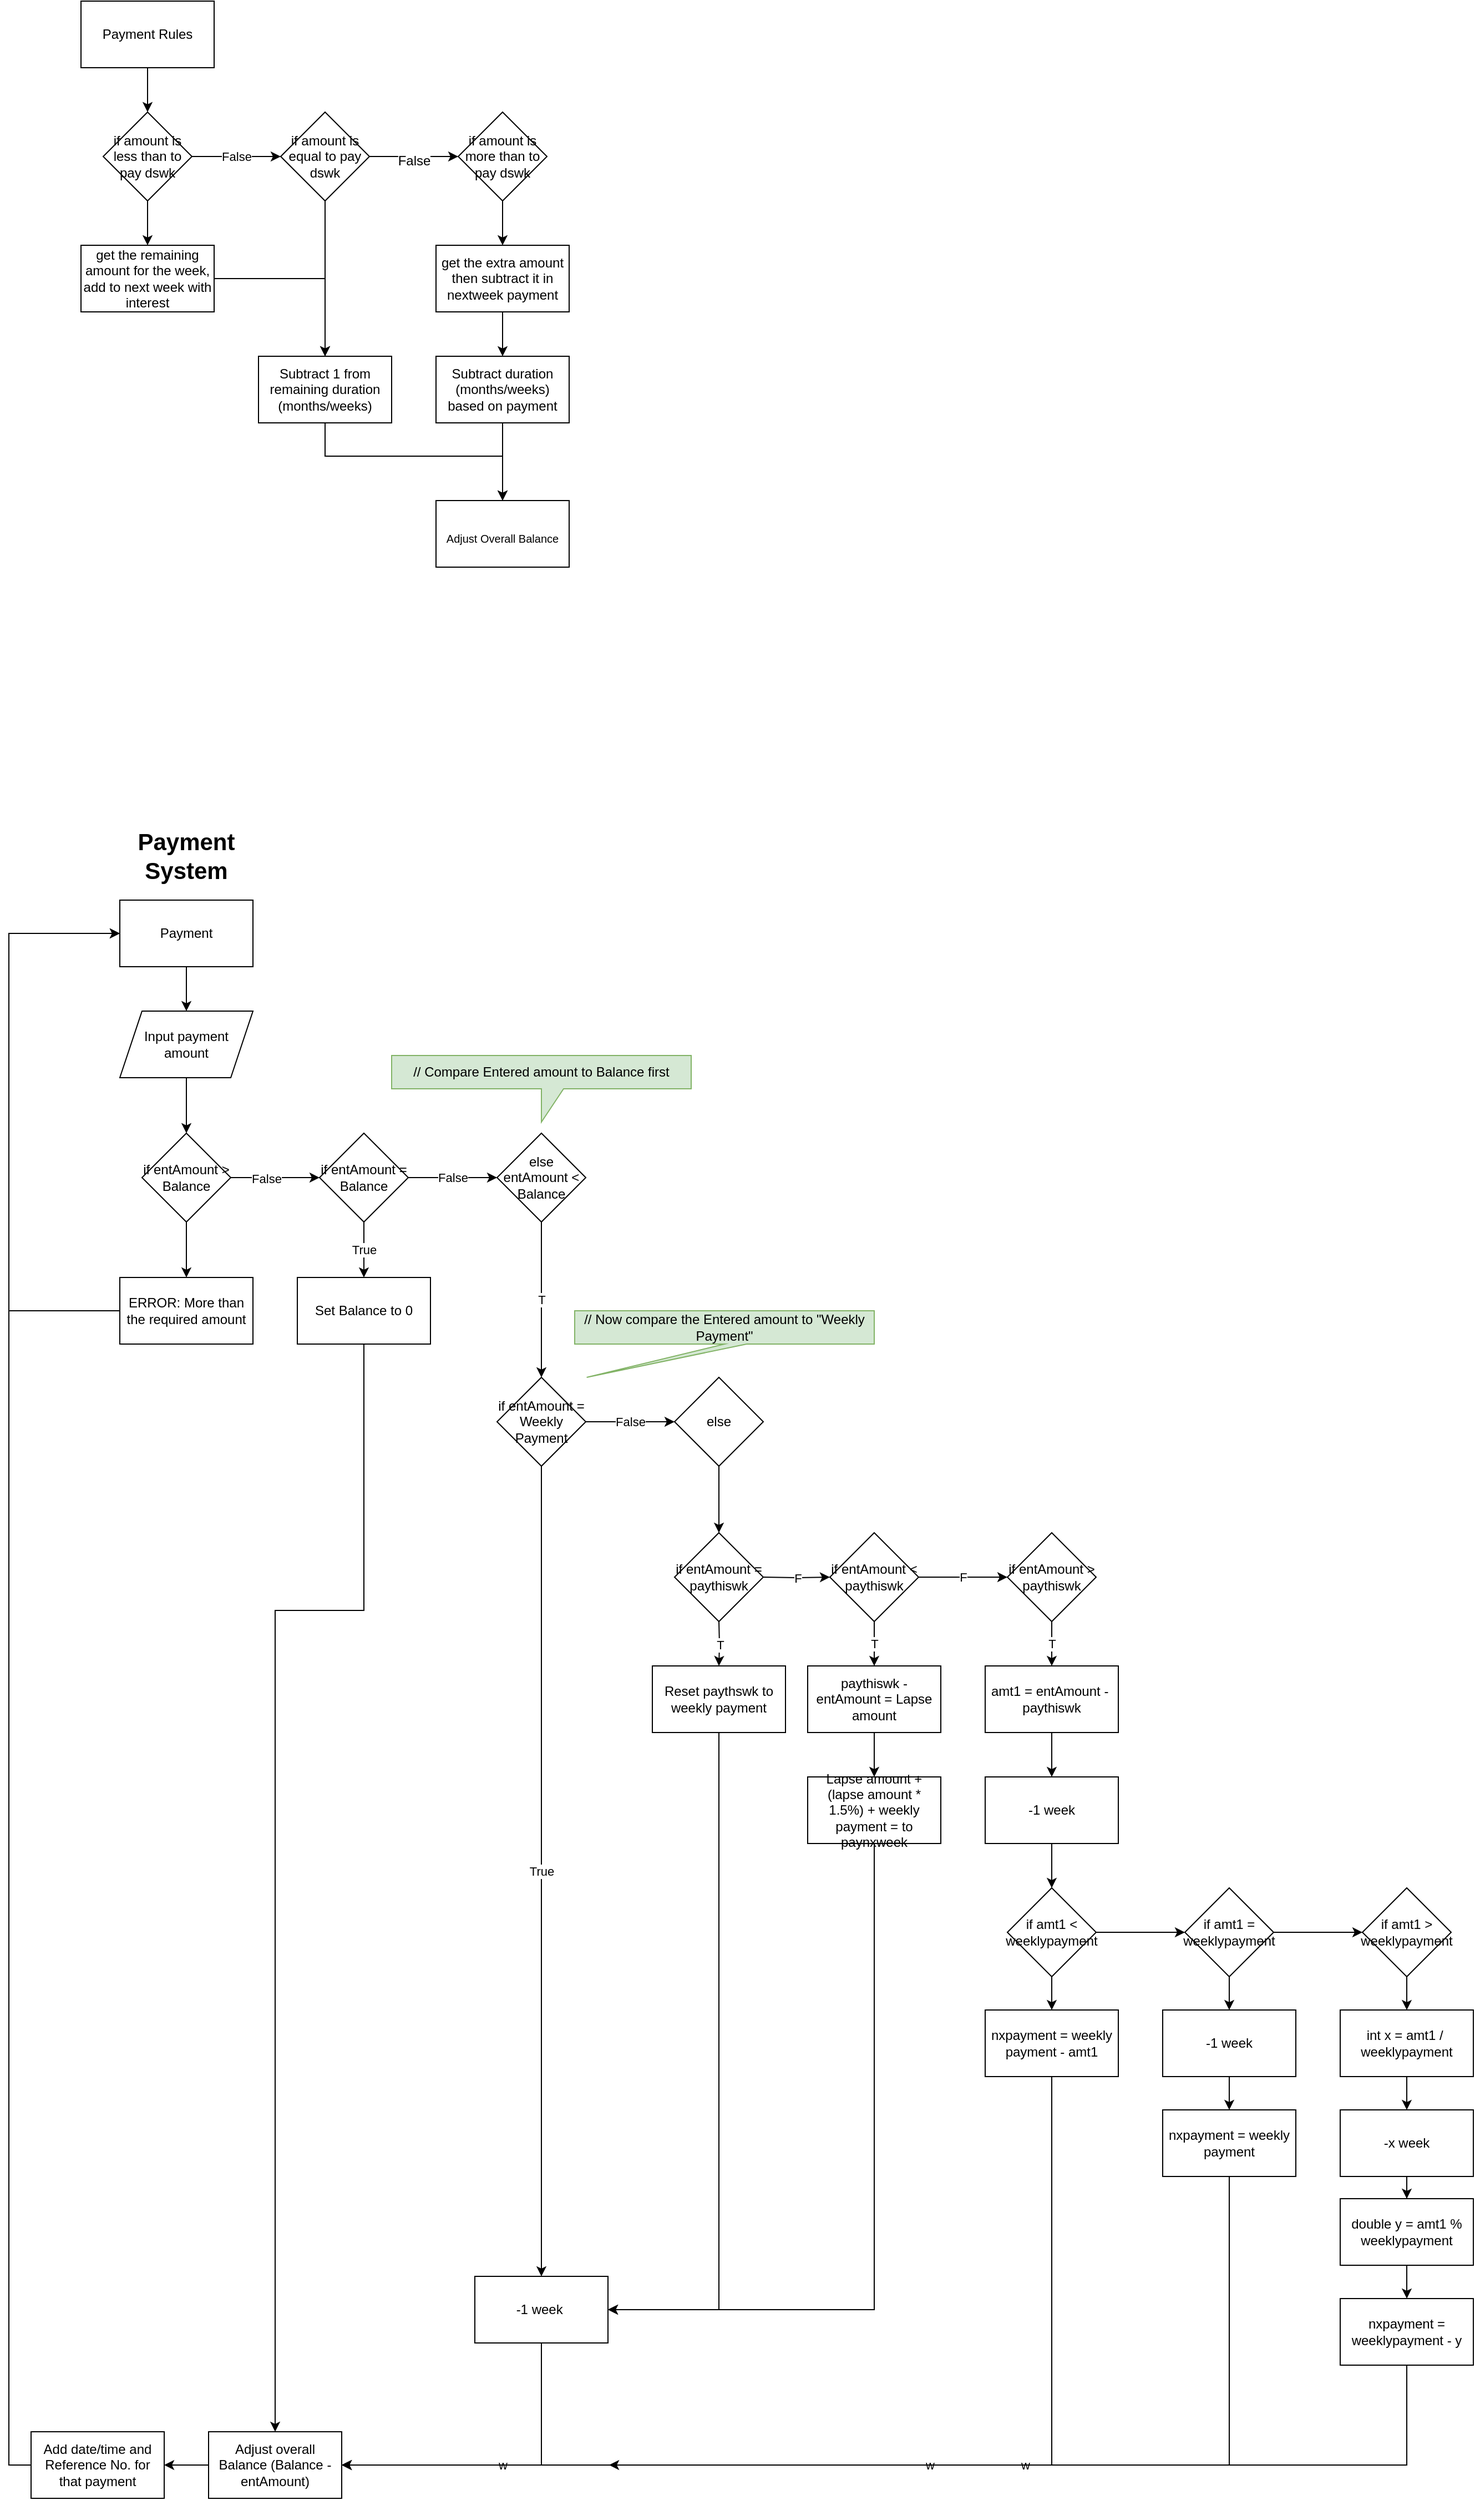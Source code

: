 <mxfile version="20.8.15" type="device"><diagram name="Page-1" id="gPxF57U4PnyCDtfmr0pF"><mxGraphModel dx="835" dy="1849" grid="1" gridSize="10" guides="1" tooltips="1" connect="1" arrows="1" fold="1" page="1" pageScale="1" pageWidth="850" pageHeight="1100" math="0" shadow="0"><root><mxCell id="0"/><mxCell id="1" parent="0"/><mxCell id="Q7fJjGRttM-Z4aEqbEcF-5" value="" style="edgeStyle=orthogonalEdgeStyle;rounded=0;orthogonalLoop=1;jettySize=auto;html=1;" parent="1" source="Q7fJjGRttM-Z4aEqbEcF-3" target="Q7fJjGRttM-Z4aEqbEcF-4" edge="1"><mxGeometry relative="1" as="geometry"/></mxCell><mxCell id="Q7fJjGRttM-Z4aEqbEcF-3" value="Input payment amount" style="shape=parallelogram;perimeter=parallelogramPerimeter;whiteSpace=wrap;html=1;fixedSize=1;" parent="1" vertex="1"><mxGeometry x="360" y="210" width="120" height="60" as="geometry"/></mxCell><mxCell id="Q7fJjGRttM-Z4aEqbEcF-15" value="" style="edgeStyle=orthogonalEdgeStyle;rounded=0;orthogonalLoop=1;jettySize=auto;html=1;" parent="1" source="Q7fJjGRttM-Z4aEqbEcF-4" target="Q7fJjGRttM-Z4aEqbEcF-14" edge="1"><mxGeometry relative="1" as="geometry"/></mxCell><mxCell id="Q7fJjGRttM-Z4aEqbEcF-26" value="False" style="edgeLabel;html=1;align=center;verticalAlign=middle;resizable=0;points=[];" parent="Q7fJjGRttM-Z4aEqbEcF-15" vertex="1" connectable="0"><mxGeometry x="-0.218" y="-1" relative="1" as="geometry"><mxPoint as="offset"/></mxGeometry></mxCell><mxCell id="Q7fJjGRttM-Z4aEqbEcF-29" style="edgeStyle=orthogonalEdgeStyle;rounded=0;orthogonalLoop=1;jettySize=auto;html=1;entryX=0.5;entryY=0;entryDx=0;entryDy=0;" parent="1" source="Q7fJjGRttM-Z4aEqbEcF-4" target="Q7fJjGRttM-Z4aEqbEcF-8" edge="1"><mxGeometry relative="1" as="geometry"/></mxCell><mxCell id="Q7fJjGRttM-Z4aEqbEcF-4" value="if entAmount &amp;gt; Balance" style="rhombus;whiteSpace=wrap;html=1;" parent="1" vertex="1"><mxGeometry x="380" y="320" width="80" height="80" as="geometry"/></mxCell><mxCell id="Q7fJjGRttM-Z4aEqbEcF-7" value="" style="edgeStyle=orthogonalEdgeStyle;rounded=0;orthogonalLoop=1;jettySize=auto;html=1;" parent="1" source="Q7fJjGRttM-Z4aEqbEcF-6" target="Q7fJjGRttM-Z4aEqbEcF-3" edge="1"><mxGeometry relative="1" as="geometry"/></mxCell><mxCell id="Q7fJjGRttM-Z4aEqbEcF-6" value="Payment" style="rounded=0;whiteSpace=wrap;html=1;" parent="1" vertex="1"><mxGeometry x="360" y="110" width="120" height="60" as="geometry"/></mxCell><mxCell id="Q7fJjGRttM-Z4aEqbEcF-12" style="edgeStyle=orthogonalEdgeStyle;rounded=0;orthogonalLoop=1;jettySize=auto;html=1;entryX=0;entryY=0.5;entryDx=0;entryDy=0;" parent="1" source="Q7fJjGRttM-Z4aEqbEcF-8" target="Q7fJjGRttM-Z4aEqbEcF-6" edge="1"><mxGeometry relative="1" as="geometry"><mxPoint x="260" y="150" as="targetPoint"/><Array as="points"><mxPoint x="260" y="140"/></Array></mxGeometry></mxCell><mxCell id="Q7fJjGRttM-Z4aEqbEcF-8" value="ERROR: More than the required amount" style="whiteSpace=wrap;html=1;" parent="1" vertex="1"><mxGeometry x="360" y="450" width="120" height="60" as="geometry"/></mxCell><mxCell id="Q7fJjGRttM-Z4aEqbEcF-17" value="True" style="edgeStyle=orthogonalEdgeStyle;rounded=0;orthogonalLoop=1;jettySize=auto;html=1;" parent="1" source="Q7fJjGRttM-Z4aEqbEcF-14" target="Q7fJjGRttM-Z4aEqbEcF-16" edge="1"><mxGeometry relative="1" as="geometry"/></mxCell><mxCell id="Q7fJjGRttM-Z4aEqbEcF-24" value="False" style="edgeStyle=orthogonalEdgeStyle;rounded=0;orthogonalLoop=1;jettySize=auto;html=1;" parent="1" source="Q7fJjGRttM-Z4aEqbEcF-14" target="Q7fJjGRttM-Z4aEqbEcF-23" edge="1"><mxGeometry relative="1" as="geometry"><Array as="points"><mxPoint x="660" y="360"/><mxPoint x="660" y="360"/></Array></mxGeometry></mxCell><mxCell id="Q7fJjGRttM-Z4aEqbEcF-14" value="if entAmount = Balance" style="rhombus;whiteSpace=wrap;html=1;" parent="1" vertex="1"><mxGeometry x="540" y="320" width="80" height="80" as="geometry"/></mxCell><mxCell id="aBu25OS-3BhgPS6WH5i3-19" style="edgeStyle=orthogonalEdgeStyle;rounded=0;orthogonalLoop=1;jettySize=auto;html=1;entryX=0.5;entryY=0;entryDx=0;entryDy=0;" edge="1" parent="1" source="Q7fJjGRttM-Z4aEqbEcF-16" target="kWCVyrVVRQOPMcmK6y-U-14"><mxGeometry relative="1" as="geometry"><mxPoint x="500" y="1430" as="targetPoint"/><Array as="points"><mxPoint x="580" y="750"/><mxPoint x="500" y="750"/></Array></mxGeometry></mxCell><mxCell id="Q7fJjGRttM-Z4aEqbEcF-16" value="Set Balance to 0" style="whiteSpace=wrap;html=1;" parent="1" vertex="1"><mxGeometry x="520" y="450" width="120" height="60" as="geometry"/></mxCell><mxCell id="Q7fJjGRttM-Z4aEqbEcF-28" value="T" style="edgeStyle=orthogonalEdgeStyle;rounded=0;orthogonalLoop=1;jettySize=auto;html=1;" parent="1" source="Q7fJjGRttM-Z4aEqbEcF-23" target="Q7fJjGRttM-Z4aEqbEcF-27" edge="1"><mxGeometry relative="1" as="geometry"/></mxCell><mxCell id="Q7fJjGRttM-Z4aEqbEcF-23" value="else entAmount &amp;lt; Balance" style="rhombus;whiteSpace=wrap;html=1;" parent="1" vertex="1"><mxGeometry x="700" y="320" width="80" height="80" as="geometry"/></mxCell><mxCell id="kWCVyrVVRQOPMcmK6y-U-2" value="True" style="edgeStyle=orthogonalEdgeStyle;rounded=0;orthogonalLoop=1;jettySize=auto;html=1;" parent="1" source="Q7fJjGRttM-Z4aEqbEcF-27" target="kWCVyrVVRQOPMcmK6y-U-1" edge="1"><mxGeometry relative="1" as="geometry"/></mxCell><mxCell id="kWCVyrVVRQOPMcmK6y-U-4" value="False" style="edgeStyle=orthogonalEdgeStyle;rounded=0;orthogonalLoop=1;jettySize=auto;html=1;" parent="1" source="Q7fJjGRttM-Z4aEqbEcF-27" target="kWCVyrVVRQOPMcmK6y-U-3" edge="1"><mxGeometry relative="1" as="geometry"/></mxCell><mxCell id="Q7fJjGRttM-Z4aEqbEcF-27" value="if entAmount = Weekly Payment" style="rhombus;whiteSpace=wrap;html=1;" parent="1" vertex="1"><mxGeometry x="700" y="540" width="80" height="80" as="geometry"/></mxCell><mxCell id="Q7fJjGRttM-Z4aEqbEcF-31" value="// Compare Entered amount to Balance first" style="shape=callout;whiteSpace=wrap;html=1;perimeter=calloutPerimeter;fillColor=#d5e8d4;strokeColor=#82b366;" parent="1" vertex="1"><mxGeometry x="605" y="250" width="270" height="60" as="geometry"/></mxCell><mxCell id="Q7fJjGRttM-Z4aEqbEcF-32" value="// Now compare the Entered amount to &quot;Weekly Payment&quot;" style="shape=callout;whiteSpace=wrap;html=1;perimeter=calloutPerimeter;fillColor=#d5e8d4;strokeColor=#82b366;position2=0.04;" parent="1" vertex="1"><mxGeometry x="770" y="480" width="270" height="60" as="geometry"/></mxCell><mxCell id="Q7fJjGRttM-Z4aEqbEcF-35" style="edgeStyle=orthogonalEdgeStyle;rounded=0;orthogonalLoop=1;jettySize=auto;html=1;entryX=0.5;entryY=0;entryDx=0;entryDy=0;" parent="1" source="Q7fJjGRttM-Z4aEqbEcF-33" target="Q7fJjGRttM-Z4aEqbEcF-34" edge="1"><mxGeometry relative="1" as="geometry"/></mxCell><mxCell id="Q7fJjGRttM-Z4aEqbEcF-33" value="Payment Rules" style="rounded=0;whiteSpace=wrap;html=1;" parent="1" vertex="1"><mxGeometry x="325" y="-700" width="120" height="60" as="geometry"/></mxCell><mxCell id="Q7fJjGRttM-Z4aEqbEcF-39" value="False" style="edgeStyle=orthogonalEdgeStyle;rounded=0;orthogonalLoop=1;jettySize=auto;html=1;" parent="1" source="Q7fJjGRttM-Z4aEqbEcF-34" target="Q7fJjGRttM-Z4aEqbEcF-38" edge="1"><mxGeometry relative="1" as="geometry"/></mxCell><mxCell id="Q7fJjGRttM-Z4aEqbEcF-49" style="edgeStyle=orthogonalEdgeStyle;rounded=0;orthogonalLoop=1;jettySize=auto;html=1;entryX=0.5;entryY=0;entryDx=0;entryDy=0;fontSize=21;" parent="1" source="Q7fJjGRttM-Z4aEqbEcF-34" target="Q7fJjGRttM-Z4aEqbEcF-36" edge="1"><mxGeometry relative="1" as="geometry"><Array as="points"><mxPoint x="385" y="-500"/><mxPoint x="385" y="-500"/></Array></mxGeometry></mxCell><mxCell id="Q7fJjGRttM-Z4aEqbEcF-34" value="if amount is less than to pay dswk" style="rhombus;whiteSpace=wrap;html=1;rounded=0;" parent="1" vertex="1"><mxGeometry x="345" y="-600" width="80" height="80" as="geometry"/></mxCell><mxCell id="Q7fJjGRttM-Z4aEqbEcF-58" style="edgeStyle=orthogonalEdgeStyle;rounded=0;orthogonalLoop=1;jettySize=auto;html=1;entryX=0.5;entryY=0;entryDx=0;entryDy=0;fontSize=12;" parent="1" source="Q7fJjGRttM-Z4aEqbEcF-36" target="Q7fJjGRttM-Z4aEqbEcF-46" edge="1"><mxGeometry relative="1" as="geometry"/></mxCell><mxCell id="Q7fJjGRttM-Z4aEqbEcF-36" value="get the remaining amount for the week, add to next week with interest" style="whiteSpace=wrap;html=1;rounded=0;" parent="1" vertex="1"><mxGeometry x="325" y="-480" width="120" height="60" as="geometry"/></mxCell><mxCell id="Q7fJjGRttM-Z4aEqbEcF-44" value="&lt;font style=&quot;font-size: 12px;&quot;&gt;False&lt;/font&gt;" style="edgeStyle=orthogonalEdgeStyle;rounded=0;orthogonalLoop=1;jettySize=auto;html=1;fontSize=21;" parent="1" source="Q7fJjGRttM-Z4aEqbEcF-38" target="Q7fJjGRttM-Z4aEqbEcF-43" edge="1"><mxGeometry relative="1" as="geometry"/></mxCell><mxCell id="Q7fJjGRttM-Z4aEqbEcF-56" style="edgeStyle=orthogonalEdgeStyle;rounded=0;orthogonalLoop=1;jettySize=auto;html=1;entryX=0.5;entryY=0;entryDx=0;entryDy=0;fontSize=12;" parent="1" source="Q7fJjGRttM-Z4aEqbEcF-38" target="Q7fJjGRttM-Z4aEqbEcF-46" edge="1"><mxGeometry relative="1" as="geometry"/></mxCell><mxCell id="Q7fJjGRttM-Z4aEqbEcF-38" value="if amount is equal to pay dswk" style="rhombus;whiteSpace=wrap;html=1;rounded=0;" parent="1" vertex="1"><mxGeometry x="505" y="-600" width="80" height="80" as="geometry"/></mxCell><mxCell id="Q7fJjGRttM-Z4aEqbEcF-61" value="" style="edgeStyle=orthogonalEdgeStyle;rounded=0;orthogonalLoop=1;jettySize=auto;html=1;fontSize=12;" parent="1" source="Q7fJjGRttM-Z4aEqbEcF-40" target="Q7fJjGRttM-Z4aEqbEcF-60" edge="1"><mxGeometry relative="1" as="geometry"/></mxCell><mxCell id="Q7fJjGRttM-Z4aEqbEcF-40" value="get the extra amount then subtract it in nextweek payment" style="whiteSpace=wrap;html=1;rounded=0;" parent="1" vertex="1"><mxGeometry x="645" y="-480" width="120" height="60" as="geometry"/></mxCell><mxCell id="Q7fJjGRttM-Z4aEqbEcF-42" value="Payment System" style="text;html=1;strokeColor=none;fillColor=none;align=center;verticalAlign=middle;whiteSpace=wrap;rounded=0;fontSize=21;fontStyle=1" parent="1" vertex="1"><mxGeometry x="350" y="30" width="140" height="80" as="geometry"/></mxCell><mxCell id="Q7fJjGRttM-Z4aEqbEcF-57" style="edgeStyle=orthogonalEdgeStyle;rounded=0;orthogonalLoop=1;jettySize=auto;html=1;entryX=0.5;entryY=0;entryDx=0;entryDy=0;fontSize=12;" parent="1" source="Q7fJjGRttM-Z4aEqbEcF-43" target="Q7fJjGRttM-Z4aEqbEcF-40" edge="1"><mxGeometry relative="1" as="geometry"/></mxCell><mxCell id="Q7fJjGRttM-Z4aEqbEcF-43" value="if amount is more than to pay dswk" style="rhombus;whiteSpace=wrap;html=1;rounded=0;" parent="1" vertex="1"><mxGeometry x="665" y="-600" width="80" height="80" as="geometry"/></mxCell><mxCell id="Q7fJjGRttM-Z4aEqbEcF-63" style="edgeStyle=orthogonalEdgeStyle;rounded=0;orthogonalLoop=1;jettySize=auto;html=1;entryX=0.5;entryY=0;entryDx=0;entryDy=0;fontSize=12;" parent="1" source="Q7fJjGRttM-Z4aEqbEcF-46" target="Q7fJjGRttM-Z4aEqbEcF-50" edge="1"><mxGeometry relative="1" as="geometry"><Array as="points"><mxPoint x="545" y="-290"/><mxPoint x="705" y="-290"/></Array></mxGeometry></mxCell><mxCell id="Q7fJjGRttM-Z4aEqbEcF-46" value="Subtract 1 from remaining duration (months/weeks)" style="whiteSpace=wrap;html=1;rounded=0;" parent="1" vertex="1"><mxGeometry x="485" y="-380" width="120" height="60" as="geometry"/></mxCell><mxCell id="Q7fJjGRttM-Z4aEqbEcF-50" value="&lt;font size=&quot;1&quot;&gt;Adjust Overall Balance&lt;/font&gt;" style="rounded=0;whiteSpace=wrap;html=1;fontSize=21;" parent="1" vertex="1"><mxGeometry x="645" y="-250" width="120" height="60" as="geometry"/></mxCell><mxCell id="Q7fJjGRttM-Z4aEqbEcF-62" style="edgeStyle=orthogonalEdgeStyle;rounded=0;orthogonalLoop=1;jettySize=auto;html=1;entryX=0.5;entryY=0;entryDx=0;entryDy=0;fontSize=12;" parent="1" source="Q7fJjGRttM-Z4aEqbEcF-60" target="Q7fJjGRttM-Z4aEqbEcF-50" edge="1"><mxGeometry relative="1" as="geometry"/></mxCell><mxCell id="Q7fJjGRttM-Z4aEqbEcF-60" value="Subtract duration (months/weeks) based on payment" style="whiteSpace=wrap;html=1;rounded=0;" parent="1" vertex="1"><mxGeometry x="645" y="-380" width="120" height="60" as="geometry"/></mxCell><mxCell id="kWCVyrVVRQOPMcmK6y-U-15" value="w" style="edgeStyle=orthogonalEdgeStyle;rounded=0;orthogonalLoop=1;jettySize=auto;html=1;" parent="1" source="kWCVyrVVRQOPMcmK6y-U-1" target="kWCVyrVVRQOPMcmK6y-U-14" edge="1"><mxGeometry relative="1" as="geometry"><Array as="points"><mxPoint x="740" y="1520"/></Array></mxGeometry></mxCell><mxCell id="kWCVyrVVRQOPMcmK6y-U-1" value="-1 week&amp;nbsp;" style="whiteSpace=wrap;html=1;" parent="1" vertex="1"><mxGeometry x="680" y="1350" width="120" height="60" as="geometry"/></mxCell><mxCell id="kWCVyrVVRQOPMcmK6y-U-7" value="" style="edgeStyle=orthogonalEdgeStyle;rounded=0;orthogonalLoop=1;jettySize=auto;html=1;" parent="1" source="kWCVyrVVRQOPMcmK6y-U-3" target="kWCVyrVVRQOPMcmK6y-U-6" edge="1"><mxGeometry relative="1" as="geometry"/></mxCell><mxCell id="kWCVyrVVRQOPMcmK6y-U-3" value="else" style="rhombus;whiteSpace=wrap;html=1;" parent="1" vertex="1"><mxGeometry x="860" y="540" width="80" height="80" as="geometry"/></mxCell><mxCell id="kWCVyrVVRQOPMcmK6y-U-9" value="T" style="edgeStyle=orthogonalEdgeStyle;rounded=0;orthogonalLoop=1;jettySize=auto;html=1;entryX=0.5;entryY=0;entryDx=0;entryDy=0;" parent="1" edge="1"><mxGeometry relative="1" as="geometry"><mxPoint x="900" y="760" as="sourcePoint"/><mxPoint x="900" y="800" as="targetPoint"/></mxGeometry></mxCell><mxCell id="kWCVyrVVRQOPMcmK6y-U-13" value="F" style="edgeStyle=orthogonalEdgeStyle;rounded=0;orthogonalLoop=1;jettySize=auto;html=1;entryX=0;entryY=0.5;entryDx=0;entryDy=0;" parent="1" target="kWCVyrVVRQOPMcmK6y-U-12" edge="1"><mxGeometry relative="1" as="geometry"><mxPoint x="940" y="720" as="sourcePoint"/></mxGeometry></mxCell><mxCell id="kWCVyrVVRQOPMcmK6y-U-6" value="if entAmount = paythiswk" style="rhombus;whiteSpace=wrap;html=1;" parent="1" vertex="1"><mxGeometry x="860" y="680" width="80" height="80" as="geometry"/></mxCell><mxCell id="kWCVyrVVRQOPMcmK6y-U-10" style="edgeStyle=orthogonalEdgeStyle;rounded=0;orthogonalLoop=1;jettySize=auto;html=1;entryX=1;entryY=0.5;entryDx=0;entryDy=0;" parent="1" source="kWCVyrVVRQOPMcmK6y-U-8" target="kWCVyrVVRQOPMcmK6y-U-1" edge="1"><mxGeometry relative="1" as="geometry"><Array as="points"><mxPoint x="900" y="1380"/></Array></mxGeometry></mxCell><mxCell id="kWCVyrVVRQOPMcmK6y-U-8" value="Reset paythswk to weekly payment" style="whiteSpace=wrap;html=1;" parent="1" vertex="1"><mxGeometry x="840" y="800" width="120" height="60" as="geometry"/></mxCell><mxCell id="kWCVyrVVRQOPMcmK6y-U-17" value="T" style="edgeStyle=orthogonalEdgeStyle;rounded=0;orthogonalLoop=1;jettySize=auto;html=1;" parent="1" source="kWCVyrVVRQOPMcmK6y-U-12" target="kWCVyrVVRQOPMcmK6y-U-16" edge="1"><mxGeometry relative="1" as="geometry"/></mxCell><mxCell id="kWCVyrVVRQOPMcmK6y-U-22" value="F" style="edgeStyle=orthogonalEdgeStyle;rounded=0;orthogonalLoop=1;jettySize=auto;html=1;" parent="1" source="kWCVyrVVRQOPMcmK6y-U-12" target="kWCVyrVVRQOPMcmK6y-U-21" edge="1"><mxGeometry relative="1" as="geometry"/></mxCell><mxCell id="kWCVyrVVRQOPMcmK6y-U-12" value="if entAmount &amp;lt; paythiswk" style="rhombus;whiteSpace=wrap;html=1;" parent="1" vertex="1"><mxGeometry x="1000" y="680" width="80" height="80" as="geometry"/></mxCell><mxCell id="aBu25OS-3BhgPS6WH5i3-22" style="edgeStyle=orthogonalEdgeStyle;rounded=0;orthogonalLoop=1;jettySize=auto;html=1;entryX=1;entryY=0.5;entryDx=0;entryDy=0;" edge="1" parent="1" source="kWCVyrVVRQOPMcmK6y-U-14" target="aBu25OS-3BhgPS6WH5i3-16"><mxGeometry relative="1" as="geometry"/></mxCell><mxCell id="kWCVyrVVRQOPMcmK6y-U-14" value="Adjust overall Balance (Balance - entAmount)" style="whiteSpace=wrap;html=1;" parent="1" vertex="1"><mxGeometry x="440" y="1490" width="120" height="60" as="geometry"/></mxCell><mxCell id="kWCVyrVVRQOPMcmK6y-U-19" value="" style="edgeStyle=orthogonalEdgeStyle;rounded=0;orthogonalLoop=1;jettySize=auto;html=1;" parent="1" source="kWCVyrVVRQOPMcmK6y-U-16" target="kWCVyrVVRQOPMcmK6y-U-18" edge="1"><mxGeometry relative="1" as="geometry"/></mxCell><mxCell id="kWCVyrVVRQOPMcmK6y-U-16" value="paythiswk - entAmount = Lapse amount" style="whiteSpace=wrap;html=1;" parent="1" vertex="1"><mxGeometry x="980" y="800" width="120" height="60" as="geometry"/></mxCell><mxCell id="kWCVyrVVRQOPMcmK6y-U-20" value="" style="edgeStyle=orthogonalEdgeStyle;rounded=0;orthogonalLoop=1;jettySize=auto;html=1;entryX=1;entryY=0.5;entryDx=0;entryDy=0;" parent="1" source="kWCVyrVVRQOPMcmK6y-U-18" target="kWCVyrVVRQOPMcmK6y-U-1" edge="1"><mxGeometry relative="1" as="geometry"><Array as="points"><mxPoint x="1040" y="1380"/></Array></mxGeometry></mxCell><mxCell id="kWCVyrVVRQOPMcmK6y-U-18" value="Lapse amount + (lapse amount * 1.5%) + weekly payment = to paynxweek" style="whiteSpace=wrap;html=1;" parent="1" vertex="1"><mxGeometry x="980" y="900" width="120" height="60" as="geometry"/></mxCell><mxCell id="kWCVyrVVRQOPMcmK6y-U-27" value="T" style="edgeStyle=orthogonalEdgeStyle;rounded=0;orthogonalLoop=1;jettySize=auto;html=1;" parent="1" source="kWCVyrVVRQOPMcmK6y-U-21" target="kWCVyrVVRQOPMcmK6y-U-26" edge="1"><mxGeometry relative="1" as="geometry"/></mxCell><mxCell id="kWCVyrVVRQOPMcmK6y-U-21" value="if entAmount &amp;gt; paythiswk" style="rhombus;whiteSpace=wrap;html=1;" parent="1" vertex="1"><mxGeometry x="1160" y="680" width="80" height="80" as="geometry"/></mxCell><mxCell id="kWCVyrVVRQOPMcmK6y-U-29" style="edgeStyle=orthogonalEdgeStyle;rounded=0;orthogonalLoop=1;jettySize=auto;html=1;entryX=0.5;entryY=0;entryDx=0;entryDy=0;" parent="1" source="kWCVyrVVRQOPMcmK6y-U-26" edge="1"><mxGeometry relative="1" as="geometry"><mxPoint x="1200" y="900" as="targetPoint"/></mxGeometry></mxCell><mxCell id="kWCVyrVVRQOPMcmK6y-U-26" value="amt1 = entAmount -&amp;nbsp; paythiswk" style="whiteSpace=wrap;html=1;" parent="1" vertex="1"><mxGeometry x="1140" y="800" width="120" height="60" as="geometry"/></mxCell><mxCell id="kWCVyrVVRQOPMcmK6y-U-33" value="" style="edgeStyle=orthogonalEdgeStyle;rounded=0;orthogonalLoop=1;jettySize=auto;html=1;" parent="1" source="kWCVyrVVRQOPMcmK6y-U-31" edge="1"><mxGeometry relative="1" as="geometry"><mxPoint x="1200" y="1000" as="targetPoint"/></mxGeometry></mxCell><mxCell id="kWCVyrVVRQOPMcmK6y-U-31" value="-1 week" style="rounded=0;whiteSpace=wrap;html=1;" parent="1" vertex="1"><mxGeometry x="1140" y="900" width="120" height="60" as="geometry"/></mxCell><mxCell id="kWCVyrVVRQOPMcmK6y-U-36" value="" style="edgeStyle=orthogonalEdgeStyle;rounded=0;orthogonalLoop=1;jettySize=auto;html=1;" parent="1" source="kWCVyrVVRQOPMcmK6y-U-34" edge="1"><mxGeometry relative="1" as="geometry"><mxPoint x="1200" y="1110" as="targetPoint"/></mxGeometry></mxCell><mxCell id="kWCVyrVVRQOPMcmK6y-U-40" value="" style="edgeStyle=orthogonalEdgeStyle;rounded=0;orthogonalLoop=1;jettySize=auto;html=1;" parent="1" source="kWCVyrVVRQOPMcmK6y-U-34" target="kWCVyrVVRQOPMcmK6y-U-39" edge="1"><mxGeometry relative="1" as="geometry"/></mxCell><mxCell id="kWCVyrVVRQOPMcmK6y-U-34" value="if amt1 &amp;lt; weeklypayment" style="rhombus;whiteSpace=wrap;html=1;" parent="1" vertex="1"><mxGeometry x="1160" y="1000" width="80" height="80" as="geometry"/></mxCell><mxCell id="kWCVyrVVRQOPMcmK6y-U-43" value="w" style="edgeStyle=orthogonalEdgeStyle;rounded=0;orthogonalLoop=1;jettySize=auto;html=1;" parent="1" source="kWCVyrVVRQOPMcmK6y-U-35" edge="1"><mxGeometry relative="1" as="geometry"><mxPoint x="801" y="1520" as="targetPoint"/><Array as="points"><mxPoint x="1200" y="1520"/><mxPoint x="801" y="1520"/></Array></mxGeometry></mxCell><mxCell id="kWCVyrVVRQOPMcmK6y-U-35" value="nxpayment = weekly payment - amt1" style="whiteSpace=wrap;html=1;" parent="1" vertex="1"><mxGeometry x="1140" y="1110" width="120" height="60" as="geometry"/></mxCell><mxCell id="kWCVyrVVRQOPMcmK6y-U-42" style="edgeStyle=orthogonalEdgeStyle;rounded=0;orthogonalLoop=1;jettySize=auto;html=1;" parent="1" source="kWCVyrVVRQOPMcmK6y-U-39" target="kWCVyrVVRQOPMcmK6y-U-41" edge="1"><mxGeometry relative="1" as="geometry"/></mxCell><mxCell id="kWCVyrVVRQOPMcmK6y-U-47" value="" style="edgeStyle=orthogonalEdgeStyle;rounded=0;orthogonalLoop=1;jettySize=auto;html=1;" parent="1" source="kWCVyrVVRQOPMcmK6y-U-39" target="kWCVyrVVRQOPMcmK6y-U-46" edge="1"><mxGeometry relative="1" as="geometry"/></mxCell><mxCell id="kWCVyrVVRQOPMcmK6y-U-39" value="if amt1 = weeklypayment" style="rhombus;whiteSpace=wrap;html=1;" parent="1" vertex="1"><mxGeometry x="1320" y="1000" width="80" height="80" as="geometry"/></mxCell><mxCell id="aBu25OS-3BhgPS6WH5i3-2" style="edgeStyle=orthogonalEdgeStyle;rounded=0;orthogonalLoop=1;jettySize=auto;html=1;entryX=0.5;entryY=0;entryDx=0;entryDy=0;" edge="1" parent="1" source="kWCVyrVVRQOPMcmK6y-U-41" target="aBu25OS-3BhgPS6WH5i3-1"><mxGeometry relative="1" as="geometry"/></mxCell><mxCell id="kWCVyrVVRQOPMcmK6y-U-41" value="-1 week" style="whiteSpace=wrap;html=1;" parent="1" vertex="1"><mxGeometry x="1300" y="1110" width="120" height="60" as="geometry"/></mxCell><mxCell id="aBu25OS-3BhgPS6WH5i3-5" value="" style="edgeStyle=orthogonalEdgeStyle;rounded=0;orthogonalLoop=1;jettySize=auto;html=1;" edge="1" parent="1" source="kWCVyrVVRQOPMcmK6y-U-46" target="aBu25OS-3BhgPS6WH5i3-4"><mxGeometry relative="1" as="geometry"/></mxCell><mxCell id="kWCVyrVVRQOPMcmK6y-U-46" value="if amt1 &amp;gt; weeklypayment" style="rhombus;whiteSpace=wrap;html=1;" parent="1" vertex="1"><mxGeometry x="1480" y="1000" width="80" height="80" as="geometry"/></mxCell><mxCell id="aBu25OS-3BhgPS6WH5i3-3" value="w" style="edgeStyle=orthogonalEdgeStyle;rounded=0;orthogonalLoop=1;jettySize=auto;html=1;entryX=1;entryY=0.5;entryDx=0;entryDy=0;" edge="1" parent="1" source="aBu25OS-3BhgPS6WH5i3-1" target="kWCVyrVVRQOPMcmK6y-U-14"><mxGeometry relative="1" as="geometry"><Array as="points"><mxPoint x="1360" y="1520"/></Array></mxGeometry></mxCell><mxCell id="aBu25OS-3BhgPS6WH5i3-1" value="nxpayment = weekly payment" style="whiteSpace=wrap;html=1;" vertex="1" parent="1"><mxGeometry x="1300" y="1200" width="120" height="60" as="geometry"/></mxCell><mxCell id="aBu25OS-3BhgPS6WH5i3-7" value="" style="edgeStyle=orthogonalEdgeStyle;rounded=0;orthogonalLoop=1;jettySize=auto;html=1;" edge="1" parent="1" source="aBu25OS-3BhgPS6WH5i3-4" target="aBu25OS-3BhgPS6WH5i3-6"><mxGeometry relative="1" as="geometry"/></mxCell><mxCell id="aBu25OS-3BhgPS6WH5i3-4" value="int x = amt1 /&amp;nbsp; weeklypayment" style="whiteSpace=wrap;html=1;" vertex="1" parent="1"><mxGeometry x="1460" y="1110" width="120" height="60" as="geometry"/></mxCell><mxCell id="aBu25OS-3BhgPS6WH5i3-9" value="" style="edgeStyle=orthogonalEdgeStyle;rounded=0;orthogonalLoop=1;jettySize=auto;html=1;" edge="1" parent="1" source="aBu25OS-3BhgPS6WH5i3-6" target="aBu25OS-3BhgPS6WH5i3-8"><mxGeometry relative="1" as="geometry"/></mxCell><mxCell id="aBu25OS-3BhgPS6WH5i3-6" value="-x week" style="whiteSpace=wrap;html=1;" vertex="1" parent="1"><mxGeometry x="1460" y="1200" width="120" height="60" as="geometry"/></mxCell><mxCell id="aBu25OS-3BhgPS6WH5i3-11" value="" style="edgeStyle=orthogonalEdgeStyle;rounded=0;orthogonalLoop=1;jettySize=auto;html=1;" edge="1" parent="1" source="aBu25OS-3BhgPS6WH5i3-8"><mxGeometry relative="1" as="geometry"><mxPoint x="1520.059" y="1370" as="targetPoint"/></mxGeometry></mxCell><mxCell id="aBu25OS-3BhgPS6WH5i3-8" value="double y = amt1 % weeklypayment" style="whiteSpace=wrap;html=1;" vertex="1" parent="1"><mxGeometry x="1460" y="1280" width="120" height="60" as="geometry"/></mxCell><mxCell id="aBu25OS-3BhgPS6WH5i3-15" style="edgeStyle=orthogonalEdgeStyle;rounded=0;orthogonalLoop=1;jettySize=auto;html=1;entryX=1;entryY=0.5;entryDx=0;entryDy=0;" edge="1" parent="1" source="aBu25OS-3BhgPS6WH5i3-12" target="kWCVyrVVRQOPMcmK6y-U-14"><mxGeometry relative="1" as="geometry"><Array as="points"><mxPoint x="1520" y="1520"/><mxPoint x="560" y="1520"/></Array></mxGeometry></mxCell><mxCell id="aBu25OS-3BhgPS6WH5i3-12" value="nxpayment = weeklypayment - y" style="whiteSpace=wrap;html=1;" vertex="1" parent="1"><mxGeometry x="1460" y="1370" width="120" height="60" as="geometry"/></mxCell><mxCell id="aBu25OS-3BhgPS6WH5i3-18" style="edgeStyle=orthogonalEdgeStyle;rounded=0;orthogonalLoop=1;jettySize=auto;html=1;" edge="1" parent="1" source="aBu25OS-3BhgPS6WH5i3-16"><mxGeometry relative="1" as="geometry"><mxPoint x="360" y="140" as="targetPoint"/><Array as="points"><mxPoint x="260" y="1520"/><mxPoint x="260" y="140"/></Array></mxGeometry></mxCell><mxCell id="aBu25OS-3BhgPS6WH5i3-16" value="Add date/time and Reference No. for that payment" style="whiteSpace=wrap;html=1;" vertex="1" parent="1"><mxGeometry x="280" y="1490" width="120" height="60" as="geometry"/></mxCell></root></mxGraphModel></diagram></mxfile>